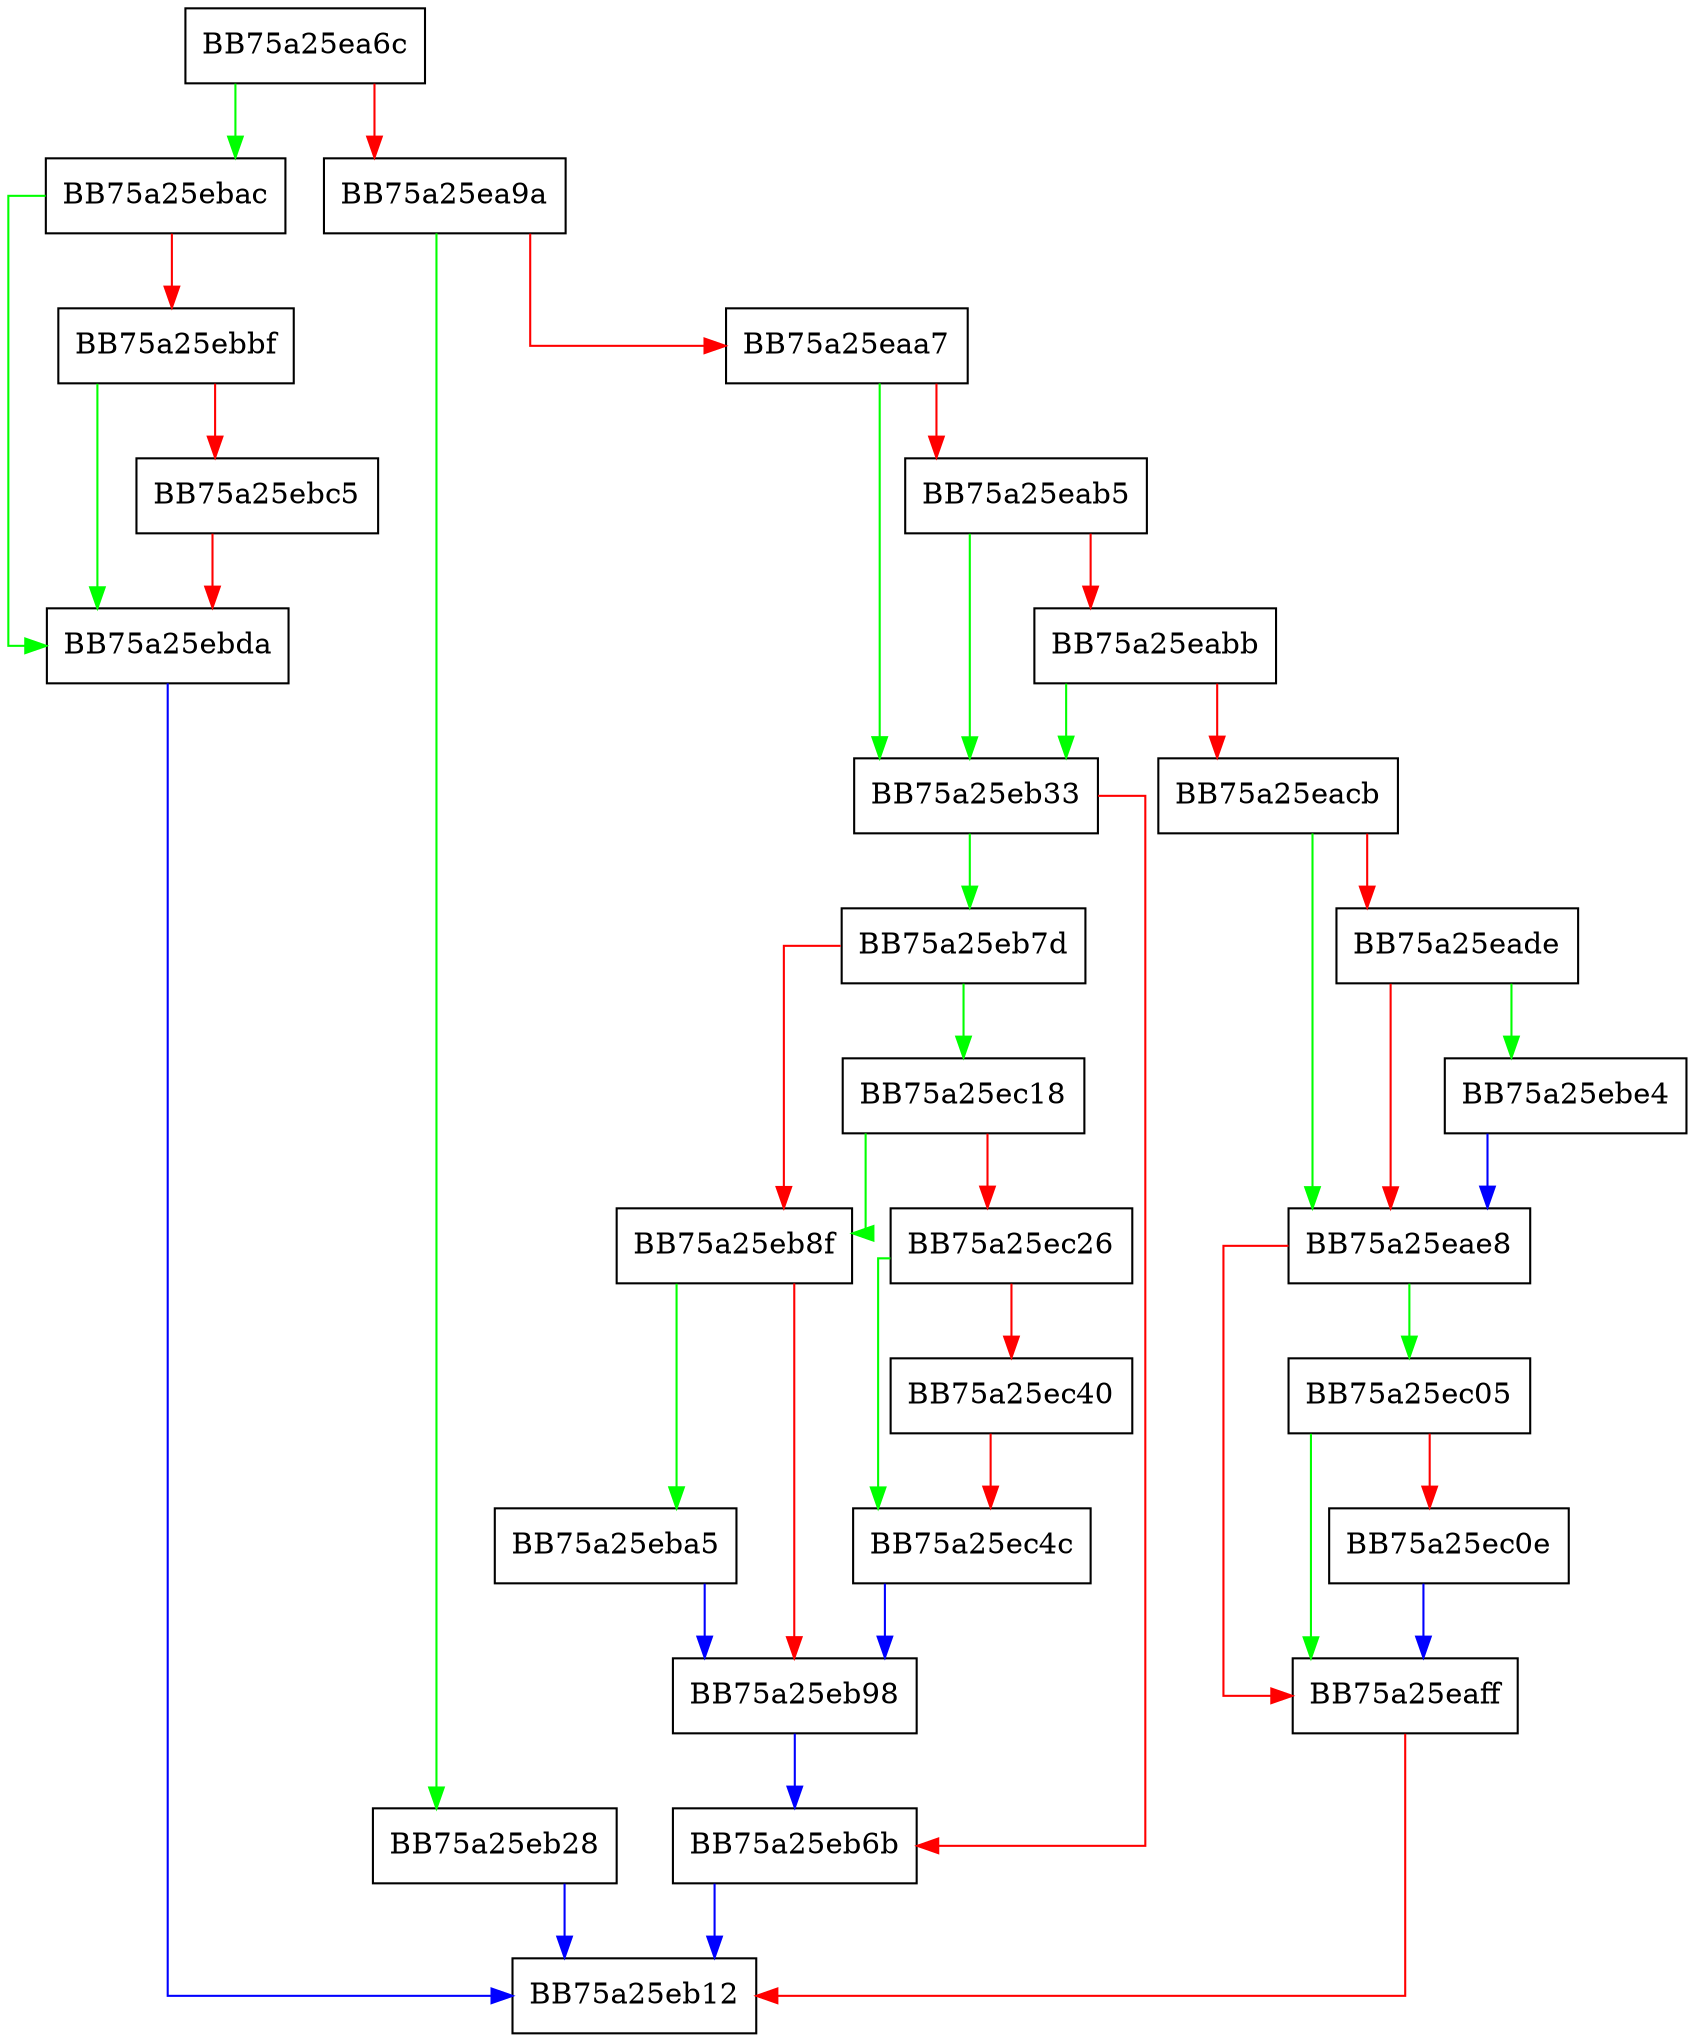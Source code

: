 digraph endFullObject {
  node [shape="box"];
  graph [splines=ortho];
  BB75a25ea6c -> BB75a25ebac [color="green"];
  BB75a25ea6c -> BB75a25ea9a [color="red"];
  BB75a25ea9a -> BB75a25eb28 [color="green"];
  BB75a25ea9a -> BB75a25eaa7 [color="red"];
  BB75a25eaa7 -> BB75a25eb33 [color="green"];
  BB75a25eaa7 -> BB75a25eab5 [color="red"];
  BB75a25eab5 -> BB75a25eb33 [color="green"];
  BB75a25eab5 -> BB75a25eabb [color="red"];
  BB75a25eabb -> BB75a25eb33 [color="green"];
  BB75a25eabb -> BB75a25eacb [color="red"];
  BB75a25eacb -> BB75a25eae8 [color="green"];
  BB75a25eacb -> BB75a25eade [color="red"];
  BB75a25eade -> BB75a25ebe4 [color="green"];
  BB75a25eade -> BB75a25eae8 [color="red"];
  BB75a25eae8 -> BB75a25ec05 [color="green"];
  BB75a25eae8 -> BB75a25eaff [color="red"];
  BB75a25eaff -> BB75a25eb12 [color="red"];
  BB75a25eb28 -> BB75a25eb12 [color="blue"];
  BB75a25eb33 -> BB75a25eb7d [color="green"];
  BB75a25eb33 -> BB75a25eb6b [color="red"];
  BB75a25eb6b -> BB75a25eb12 [color="blue"];
  BB75a25eb7d -> BB75a25ec18 [color="green"];
  BB75a25eb7d -> BB75a25eb8f [color="red"];
  BB75a25eb8f -> BB75a25eba5 [color="green"];
  BB75a25eb8f -> BB75a25eb98 [color="red"];
  BB75a25eb98 -> BB75a25eb6b [color="blue"];
  BB75a25eba5 -> BB75a25eb98 [color="blue"];
  BB75a25ebac -> BB75a25ebda [color="green"];
  BB75a25ebac -> BB75a25ebbf [color="red"];
  BB75a25ebbf -> BB75a25ebda [color="green"];
  BB75a25ebbf -> BB75a25ebc5 [color="red"];
  BB75a25ebc5 -> BB75a25ebda [color="red"];
  BB75a25ebda -> BB75a25eb12 [color="blue"];
  BB75a25ebe4 -> BB75a25eae8 [color="blue"];
  BB75a25ec05 -> BB75a25eaff [color="green"];
  BB75a25ec05 -> BB75a25ec0e [color="red"];
  BB75a25ec0e -> BB75a25eaff [color="blue"];
  BB75a25ec18 -> BB75a25eb8f [color="green"];
  BB75a25ec18 -> BB75a25ec26 [color="red"];
  BB75a25ec26 -> BB75a25ec4c [color="green"];
  BB75a25ec26 -> BB75a25ec40 [color="red"];
  BB75a25ec40 -> BB75a25ec4c [color="red"];
  BB75a25ec4c -> BB75a25eb98 [color="blue"];
}